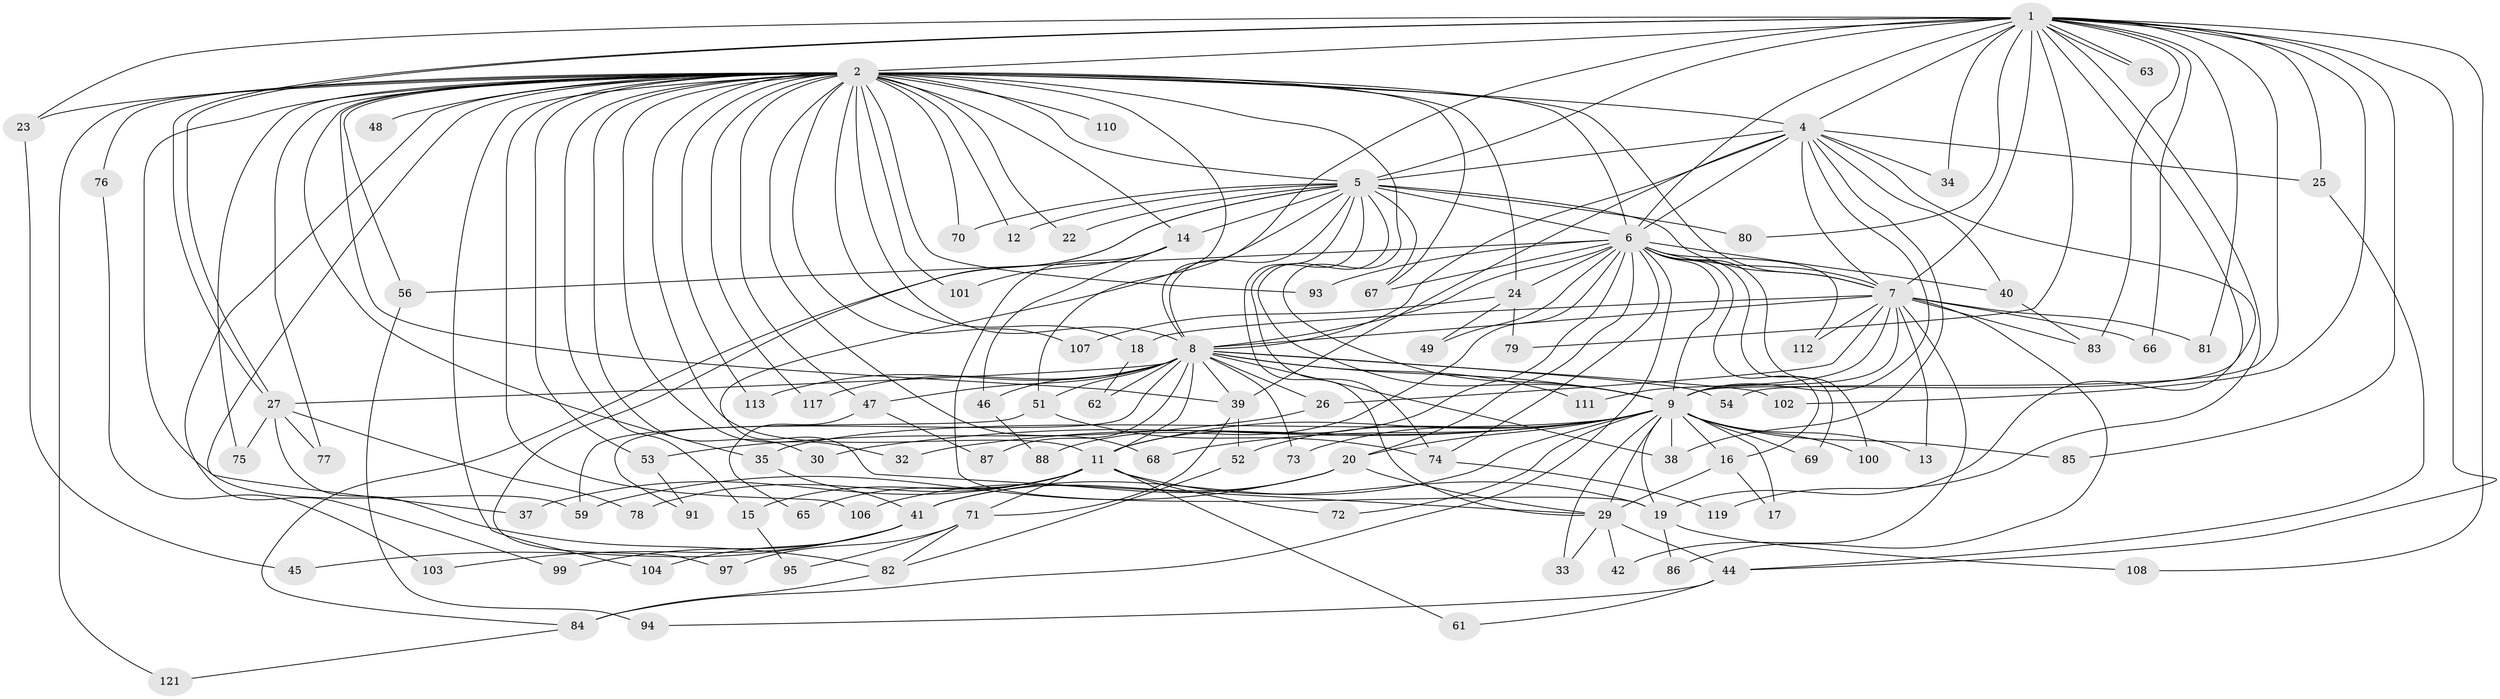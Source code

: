 // original degree distribution, {26: 0.01652892561983471, 25: 0.008264462809917356, 32: 0.008264462809917356, 16: 0.008264462809917356, 22: 0.01652892561983471, 12: 0.008264462809917356, 20: 0.008264462809917356, 31: 0.008264462809917356, 10: 0.008264462809917356, 2: 0.5785123966942148, 4: 0.0743801652892562, 3: 0.18181818181818182, 5: 0.049586776859504134, 7: 0.01652892561983471, 6: 0.008264462809917356}
// Generated by graph-tools (version 1.1) at 2025/11/02/27/25 16:11:08]
// undirected, 96 vertices, 219 edges
graph export_dot {
graph [start="1"]
  node [color=gray90,style=filled];
  1 [super="+43"];
  2 [super="+3"];
  4 [super="+36"];
  5 [super="+55"];
  6 [super="+10"];
  7 [super="+21"];
  8 [super="+90"];
  9 [super="+120"];
  11 [super="+60"];
  12;
  13;
  14 [super="+31"];
  15;
  16 [super="+96"];
  17;
  18;
  19 [super="+50"];
  20 [super="+28"];
  22;
  23;
  24;
  25;
  26;
  27 [super="+64"];
  29 [super="+58"];
  30;
  32;
  33;
  34;
  35;
  37;
  38 [super="+115"];
  39 [super="+57"];
  40 [super="+105"];
  41 [super="+92"];
  42;
  44 [super="+118"];
  45;
  46;
  47;
  48;
  49;
  51 [super="+98"];
  52;
  53;
  54;
  56;
  59;
  61;
  62;
  63;
  65;
  66;
  67 [super="+109"];
  68;
  69;
  70;
  71;
  72;
  73;
  74 [super="+114"];
  75;
  76;
  77;
  78;
  79;
  80;
  81;
  82 [super="+116"];
  83;
  84 [super="+89"];
  85;
  86;
  87;
  88;
  91;
  93;
  94;
  95;
  97;
  99;
  100;
  101;
  102;
  103;
  104;
  106;
  107;
  108;
  110;
  111;
  112;
  113;
  117;
  119;
  121;
  1 -- 2 [weight=2];
  1 -- 4;
  1 -- 5 [weight=2];
  1 -- 6 [weight=2];
  1 -- 7;
  1 -- 8;
  1 -- 9;
  1 -- 23;
  1 -- 25;
  1 -- 27;
  1 -- 27;
  1 -- 34;
  1 -- 44;
  1 -- 54;
  1 -- 63;
  1 -- 63;
  1 -- 66;
  1 -- 79;
  1 -- 80;
  1 -- 83;
  1 -- 85;
  1 -- 102;
  1 -- 119;
  1 -- 81;
  1 -- 108;
  2 -- 4 [weight=2];
  2 -- 5 [weight=2];
  2 -- 6 [weight=4];
  2 -- 7 [weight=3];
  2 -- 8 [weight=2];
  2 -- 9 [weight=2];
  2 -- 12;
  2 -- 22;
  2 -- 23;
  2 -- 24;
  2 -- 30;
  2 -- 37;
  2 -- 39;
  2 -- 47;
  2 -- 56;
  2 -- 70;
  2 -- 101;
  2 -- 104;
  2 -- 110 [weight=2];
  2 -- 113;
  2 -- 117;
  2 -- 121;
  2 -- 68;
  2 -- 11;
  2 -- 75;
  2 -- 76;
  2 -- 14;
  2 -- 15;
  2 -- 77;
  2 -- 18;
  2 -- 93;
  2 -- 32;
  2 -- 35;
  2 -- 99;
  2 -- 106;
  2 -- 107;
  2 -- 48;
  2 -- 53;
  2 -- 59;
  2 -- 29;
  2 -- 67;
  4 -- 5;
  4 -- 6 [weight=2];
  4 -- 7;
  4 -- 8;
  4 -- 9 [weight=2];
  4 -- 25;
  4 -- 34;
  4 -- 38;
  4 -- 40;
  4 -- 39;
  4 -- 19;
  5 -- 6 [weight=3];
  5 -- 7;
  5 -- 8;
  5 -- 9;
  5 -- 12;
  5 -- 14;
  5 -- 22;
  5 -- 29;
  5 -- 51;
  5 -- 67;
  5 -- 70;
  5 -- 80;
  5 -- 84;
  5 -- 97;
  5 -- 74;
  6 -- 7 [weight=2];
  6 -- 8 [weight=2];
  6 -- 9 [weight=2];
  6 -- 16;
  6 -- 24;
  6 -- 40;
  6 -- 67;
  6 -- 69;
  6 -- 74;
  6 -- 11;
  6 -- 20;
  6 -- 84;
  6 -- 88;
  6 -- 93;
  6 -- 100;
  6 -- 112;
  6 -- 49;
  6 -- 56;
  7 -- 8;
  7 -- 9;
  7 -- 13;
  7 -- 18;
  7 -- 26;
  7 -- 42;
  7 -- 66;
  7 -- 81;
  7 -- 83;
  7 -- 86;
  7 -- 111;
  7 -- 112;
  8 -- 9;
  8 -- 26;
  8 -- 38;
  8 -- 39;
  8 -- 46;
  8 -- 47;
  8 -- 51;
  8 -- 54;
  8 -- 62;
  8 -- 73;
  8 -- 87;
  8 -- 91;
  8 -- 102;
  8 -- 111;
  8 -- 113;
  8 -- 117;
  8 -- 27;
  8 -- 11;
  9 -- 11;
  9 -- 13;
  9 -- 16;
  9 -- 17;
  9 -- 19;
  9 -- 20 [weight=2];
  9 -- 30;
  9 -- 32;
  9 -- 33;
  9 -- 35;
  9 -- 41;
  9 -- 52;
  9 -- 68;
  9 -- 69;
  9 -- 72;
  9 -- 73;
  9 -- 85;
  9 -- 100;
  9 -- 29;
  9 -- 38;
  11 -- 15;
  11 -- 19;
  11 -- 37;
  11 -- 65;
  11 -- 72;
  11 -- 78;
  11 -- 61;
  11 -- 71;
  14 -- 46;
  14 -- 19;
  14 -- 101;
  15 -- 95;
  16 -- 17;
  16 -- 29;
  18 -- 62;
  19 -- 108;
  19 -- 86;
  20 -- 29;
  20 -- 41;
  20 -- 59;
  20 -- 106;
  23 -- 45;
  24 -- 49;
  24 -- 79;
  24 -- 107;
  25 -- 44;
  26 -- 53;
  27 -- 77;
  27 -- 82;
  27 -- 75;
  27 -- 78;
  29 -- 33;
  29 -- 42;
  29 -- 44;
  35 -- 41;
  39 -- 52;
  39 -- 71;
  40 -- 83;
  41 -- 45;
  41 -- 103;
  41 -- 104;
  41 -- 99;
  44 -- 61;
  44 -- 94;
  46 -- 88;
  47 -- 65;
  47 -- 87;
  51 -- 74;
  51 -- 59;
  52 -- 82;
  53 -- 91;
  56 -- 94;
  71 -- 95;
  71 -- 97;
  71 -- 82;
  74 -- 119;
  76 -- 103;
  82 -- 84;
  84 -- 121;
}
